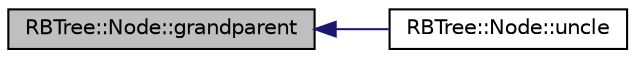 digraph "RBTree::Node::grandparent"
{
  edge [fontname="Helvetica",fontsize="10",labelfontname="Helvetica",labelfontsize="10"];
  node [fontname="Helvetica",fontsize="10",shape=record];
  rankdir="LR";
  Node3 [label="RBTree::Node::grandparent",height=0.2,width=0.4,color="black", fillcolor="grey75", style="filled", fontcolor="black"];
  Node3 -> Node4 [dir="back",color="midnightblue",fontsize="10",style="solid",fontname="Helvetica"];
  Node4 [label="RBTree::Node::uncle",height=0.2,width=0.4,color="black", fillcolor="white", style="filled",URL="$d8/d95/struct_r_b_tree_1_1_node.html#a3b37dc375f61a1f37d9c7419db95245d"];
}
